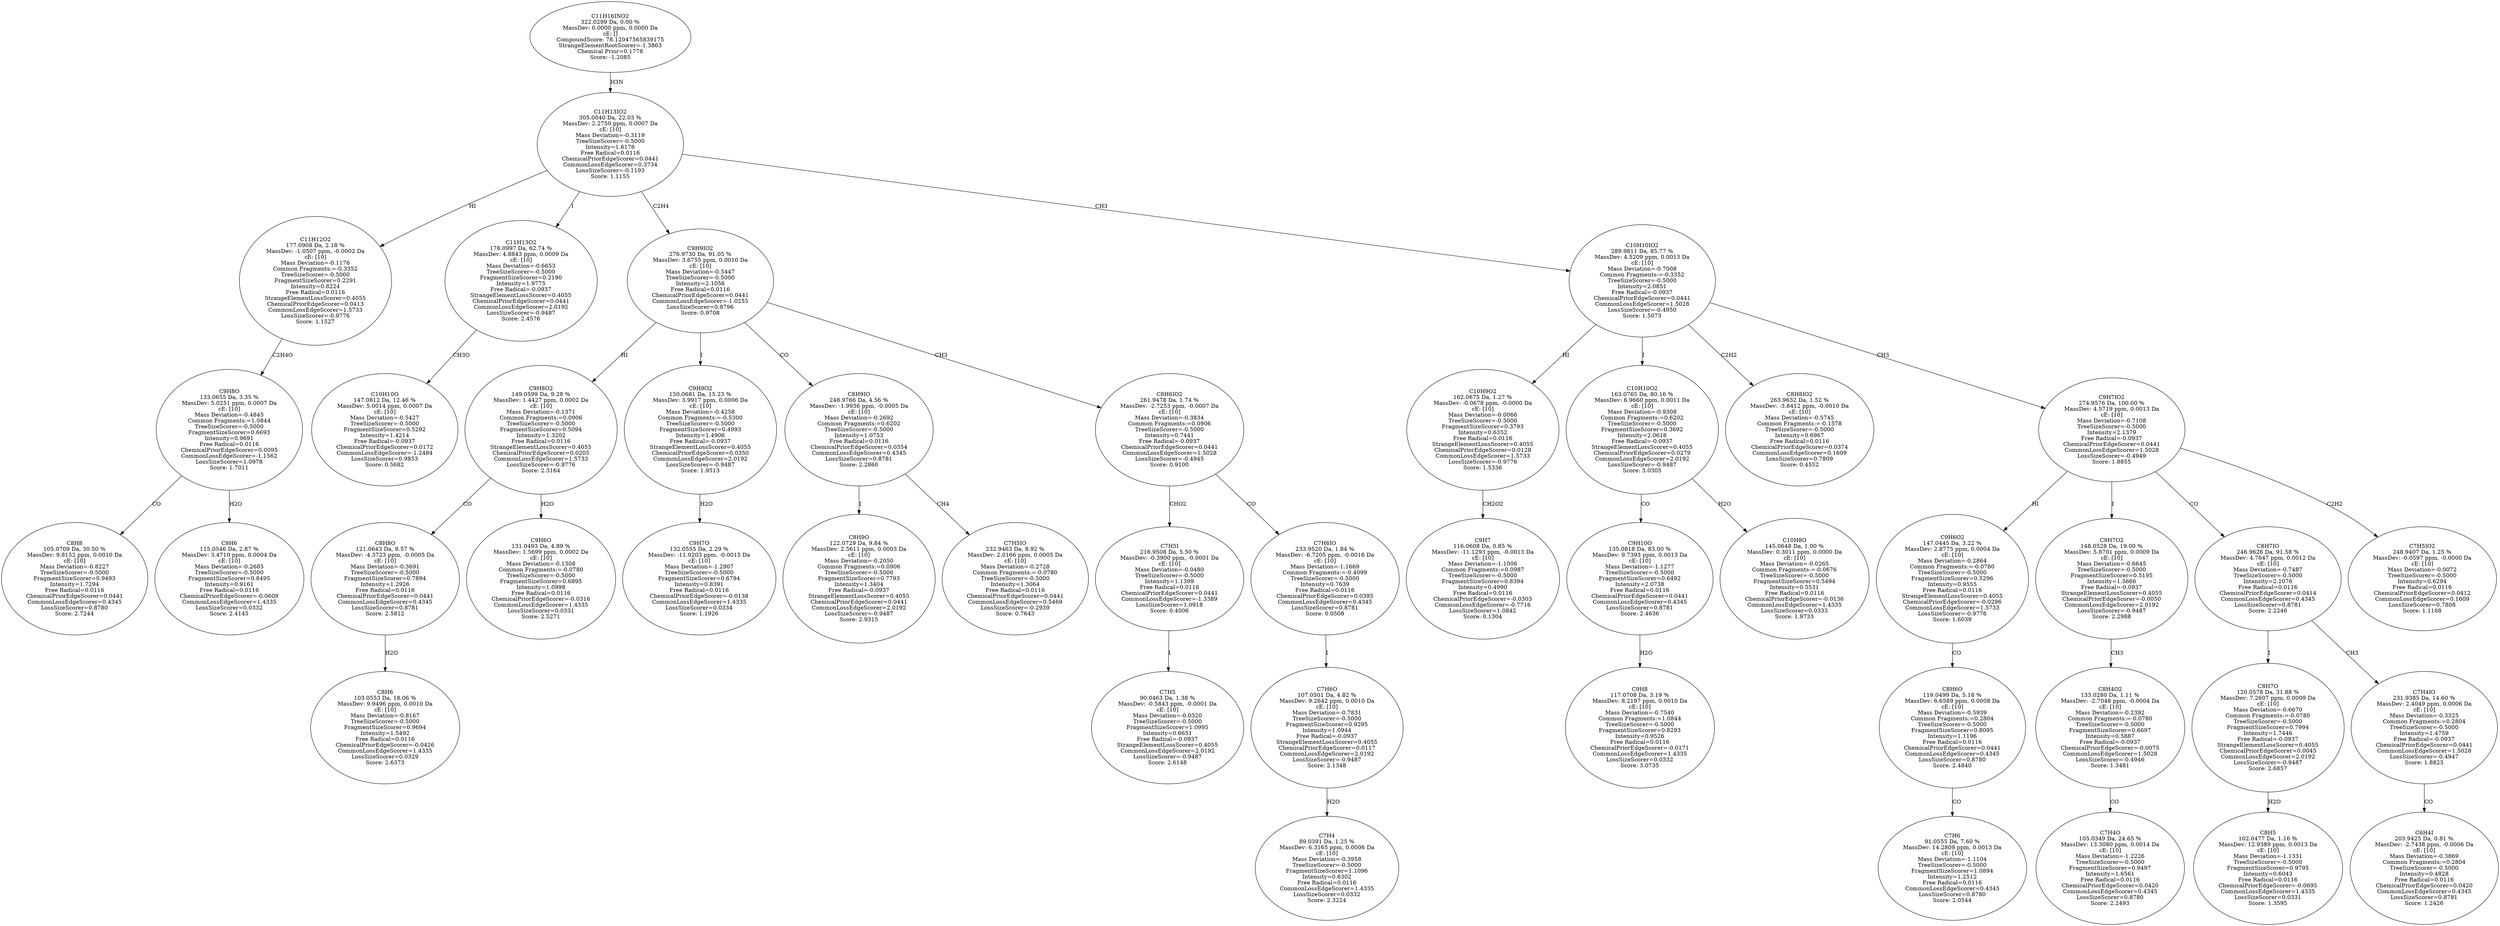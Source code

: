 strict digraph {
v1 [label="C8H8\n105.0709 Da, 30.50 %\nMassDev: 9.8152 ppm, 0.0010 Da\ncE: [10]\nMass Deviation=-0.8227\nTreeSizeScorer=-0.5000\nFragmentSizeScorer=0.9493\nIntensity=1.7294\nFree Radical=0.0116\nChemicalPriorEdgeScorer=0.0441\nCommonLossEdgeScorer=0.4345\nLossSizeScorer=0.8780\nScore: 2.7244"];
v2 [label="C9H6\n115.0546 Da, 2.87 %\nMassDev: 3.4710 ppm, 0.0004 Da\ncE: [10]\nMass Deviation=-0.2685\nTreeSizeScorer=-0.5000\nFragmentSizeScorer=0.8495\nIntensity=0.9161\nFree Radical=0.0116\nChemicalPriorEdgeScorer=-0.0609\nCommonLossEdgeScorer=1.4335\nLossSizeScorer=0.0332\nScore: 2.4145"];
v3 [label="C9H8O\n133.0655 Da, 3.35 %\nMassDev: 5.0251 ppm, 0.0007 Da\ncE: [10]\nMass Deviation=-0.4845\nCommon Fragments:=1.0844\nTreeSizeScorer=-0.5000\nFragmentSizeScorer=0.6693\nIntensity=0.9691\nFree Radical=0.0116\nChemicalPriorEdgeScorer=0.0095\nCommonLossEdgeScorer=-1.1562\nLossSizeScorer=1.0978\nScore: 1.7011"];
v4 [label="C11H12O2\n177.0908 Da, 2.18 %\nMassDev: -1.0507 ppm, -0.0002 Da\ncE: [10]\nMass Deviation=-0.1176\nCommon Fragments:=-0.3352\nTreeSizeScorer=-0.5000\nFragmentSizeScorer=0.2291\nIntensity=0.8224\nFree Radical=0.0116\nStrangeElementLossScorer=0.4055\nChemicalPriorEdgeScorer=0.0413\nCommonLossEdgeScorer=1.5733\nLossSizeScorer=-0.9776\nScore: 1.1527"];
v5 [label="C10H10O\n147.0812 Da, 12.46 %\nMassDev: 5.0014 ppm, 0.0007 Da\ncE: [10]\nMass Deviation=-0.5427\nTreeSizeScorer=-0.5000\nFragmentSizeScorer=0.5292\nIntensity=1.4214\nFree Radical=-0.0937\nChemicalPriorEdgeScorer=0.0172\nCommonLossEdgeScorer=-1.2484\nLossSizeScorer=0.9853\nScore: 0.5682"];
v6 [label="C11H13O2\n178.0997 Da, 62.74 %\nMassDev: 4.8843 ppm, 0.0009 Da\ncE: [10]\nMass Deviation=-0.6653\nTreeSizeScorer=-0.5000\nFragmentSizeScorer=0.2190\nIntensity=1.9775\nFree Radical=-0.0937\nStrangeElementLossScorer=0.4055\nChemicalPriorEdgeScorer=0.0441\nCommonLossEdgeScorer=2.0192\nLossSizeScorer=-0.9487\nScore: 2.4576"];
v7 [label="C8H6\n103.0553 Da, 18.06 %\nMassDev: 9.9496 ppm, 0.0010 Da\ncE: [10]\nMass Deviation=-0.8167\nTreeSizeScorer=-0.5000\nFragmentSizeScorer=0.9694\nIntensity=1.5492\nFree Radical=0.0116\nChemicalPriorEdgeScorer=-0.0426\nCommonLossEdgeScorer=1.4335\nLossSizeScorer=0.0329\nScore: 2.6373"];
v8 [label="C8H8O\n121.0643 Da, 8.57 %\nMassDev: -4.3723 ppm, -0.0005 Da\ncE: [10]\nMass Deviation=-0.3691\nTreeSizeScorer=-0.5000\nFragmentSizeScorer=0.7894\nIntensity=1.2926\nFree Radical=0.0116\nChemicalPriorEdgeScorer=0.0441\nCommonLossEdgeScorer=0.4345\nLossSizeScorer=0.8781\nScore: 2.5812"];
v9 [label="C9H6O\n131.0493 Da, 4.89 %\nMassDev: 1.5699 ppm, 0.0002 Da\ncE: [10]\nMass Deviation=-0.1308\nCommon Fragments:=-0.0780\nTreeSizeScorer=-0.5000\nFragmentSizeScorer=0.6895\nIntensity=1.0998\nFree Radical=0.0116\nChemicalPriorEdgeScorer=-0.0316\nCommonLossEdgeScorer=1.4335\nLossSizeScorer=0.0331\nScore: 2.5271"];
v10 [label="C9H8O2\n149.0599 Da, 9.28 %\nMassDev: 1.4427 ppm, 0.0002 Da\ncE: [10]\nMass Deviation=-0.1371\nCommon Fragments:=0.0906\nTreeSizeScorer=-0.5000\nFragmentSizeScorer=0.5094\nIntensity=1.3202\nFree Radical=0.0116\nStrangeElementLossScorer=0.4055\nChemicalPriorEdgeScorer=0.0205\nCommonLossEdgeScorer=1.5733\nLossSizeScorer=-0.9776\nScore: 2.3164"];
v11 [label="C9H7O\n132.0555 Da, 2.29 %\nMassDev: -11.0203 ppm, -0.0015 Da\ncE: [10]\nMass Deviation=-1.2907\nTreeSizeScorer=-0.5000\nFragmentSizeScorer=0.6794\nIntensity=0.8391\nFree Radical=0.0116\nChemicalPriorEdgeScorer=-0.0138\nCommonLossEdgeScorer=1.4335\nLossSizeScorer=0.0334\nScore: 1.1926"];
v12 [label="C9H9O2\n150.0681 Da, 15.23 %\nMassDev: 3.9917 ppm, 0.0006 Da\ncE: [10]\nMass Deviation=-0.4258\nCommon Fragments:=-0.5300\nTreeSizeScorer=-0.5000\nFragmentSizeScorer=0.4993\nIntensity=1.4906\nFree Radical=-0.0937\nStrangeElementLossScorer=0.4055\nChemicalPriorEdgeScorer=0.0350\nCommonLossEdgeScorer=2.0192\nLossSizeScorer=-0.9487\nScore: 1.9513"];
v13 [label="C8H9O\n122.0729 Da, 9.84 %\nMassDev: 2.5611 ppm, 0.0003 Da\ncE: [10]\nMass Deviation=-0.2050\nCommon Fragments:=0.0906\nTreeSizeScorer=-0.5000\nFragmentSizeScorer=0.7793\nIntensity=1.3404\nFree Radical=-0.0937\nStrangeElementLossScorer=0.4055\nChemicalPriorEdgeScorer=0.0441\nCommonLossEdgeScorer=2.0192\nLossSizeScorer=-0.9487\nScore: 2.9315"];
v14 [label="C7H5IO\n232.9463 Da, 8.92 %\nMassDev: 2.0166 ppm, 0.0005 Da\ncE: [10]\nMass Deviation=-0.2728\nCommon Fragments:=-0.0780\nTreeSizeScorer=-0.5000\nIntensity=1.3064\nFree Radical=0.0116\nChemicalPriorEdgeScorer=0.0441\nCommonLossEdgeScorer=0.5469\nLossSizeScorer=-0.2939\nScore: 0.7643"];
v15 [label="C8H9IO\n248.9766 Da, 4.56 %\nMassDev: -1.9936 ppm, -0.0005 Da\ncE: [10]\nMass Deviation=-0.2692\nCommon Fragments:=0.6202\nTreeSizeScorer=-0.5000\nIntensity=1.0753\nFree Radical=0.0116\nChemicalPriorEdgeScorer=0.0354\nCommonLossEdgeScorer=0.4345\nLossSizeScorer=0.8781\nScore: 2.2860"];
v16 [label="C7H5\n90.0463 Da, 1.38 %\nMassDev: -0.5843 ppm, -0.0001 Da\ncE: [10]\nMass Deviation=-0.0320\nTreeSizeScorer=-0.5000\nFragmentSizeScorer=1.0995\nIntensity=0.6651\nFree Radical=-0.0937\nStrangeElementLossScorer=0.4055\nCommonLossEdgeScorer=2.0192\nLossSizeScorer=-0.9487\nScore: 2.6148"];
v17 [label="C7H5I\n216.9508 Da, 5.50 %\nMassDev: -0.3900 ppm, -0.0001 Da\ncE: [10]\nMass Deviation=-0.0480\nTreeSizeScorer=-0.5000\nIntensity=1.1399\nFree Radical=0.0116\nChemicalPriorEdgeScorer=0.0441\nCommonLossEdgeScorer=-1.3389\nLossSizeScorer=1.0918\nScore: 0.4006"];
v18 [label="C7H4\n89.0391 Da, 1.25 %\nMassDev: 6.3165 ppm, 0.0006 Da\ncE: [10]\nMass Deviation=-0.3958\nTreeSizeScorer=-0.5000\nFragmentSizeScorer=1.1096\nIntensity=0.6302\nFree Radical=0.0116\nCommonLossEdgeScorer=1.4335\nLossSizeScorer=0.0332\nScore: 2.3224"];
v19 [label="C7H6O\n107.0501 Da, 4.82 %\nMassDev: 9.2642 ppm, 0.0010 Da\ncE: [10]\nMass Deviation=-0.7831\nTreeSizeScorer=-0.5000\nFragmentSizeScorer=0.9295\nIntensity=1.0944\nFree Radical=-0.0937\nStrangeElementLossScorer=0.4055\nChemicalPriorEdgeScorer=0.0117\nCommonLossEdgeScorer=2.0192\nLossSizeScorer=-0.9487\nScore: 2.1348"];
v20 [label="C7H6IO\n233.9520 Da, 1.84 %\nMassDev: -6.7205 ppm, -0.0016 Da\ncE: [10]\nMass Deviation=-1.1669\nCommon Fragments:=-0.4099\nTreeSizeScorer=-0.5000\nIntensity=0.7639\nFree Radical=0.0116\nChemicalPriorEdgeScorer=0.0395\nCommonLossEdgeScorer=0.4345\nLossSizeScorer=0.8781\nScore: 0.0508"];
v21 [label="C8H6IO2\n261.9478 Da, 1.74 %\nMassDev: -2.7253 ppm, -0.0007 Da\ncE: [10]\nMass Deviation=-0.3834\nCommon Fragments:=0.0906\nTreeSizeScorer=-0.5000\nIntensity=0.7441\nFree Radical=-0.0937\nChemicalPriorEdgeScorer=0.0441\nCommonLossEdgeScorer=1.5028\nLossSizeScorer=-0.4945\nScore: 0.9100"];
v22 [label="C9H9IO2\n276.9730 Da, 91.05 %\nMassDev: 3.6755 ppm, 0.0010 Da\ncE: [10]\nMass Deviation=-0.5447\nTreeSizeScorer=-0.5000\nIntensity=2.1056\nFree Radical=0.0116\nChemicalPriorEdgeScorer=0.0441\nCommonLossEdgeScorer=-1.0255\nLossSizeScorer=0.8796\nScore: 0.9708"];
v23 [label="C9H7\n116.0608 Da, 0.85 %\nMassDev: -11.1293 ppm, -0.0013 Da\ncE: [10]\nMass Deviation=-1.1006\nCommon Fragments:=0.0987\nTreeSizeScorer=-0.5000\nFragmentSizeScorer=0.8394\nIntensity=0.4990\nFree Radical=0.0116\nChemicalPriorEdgeScorer=-0.0303\nCommonLossEdgeScorer=-0.7716\nLossSizeScorer=1.0842\nScore: 0.1304"];
v24 [label="C10H9O2\n162.0675 Da, 1.27 %\nMassDev: -0.0678 ppm, -0.0000 Da\ncE: [10]\nMass Deviation=-0.0066\nTreeSizeScorer=-0.5000\nFragmentSizeScorer=0.3793\nIntensity=0.6352\nFree Radical=0.0116\nStrangeElementLossScorer=0.4055\nChemicalPriorEdgeScorer=0.0128\nCommonLossEdgeScorer=1.5733\nLossSizeScorer=-0.9776\nScore: 1.5336"];
v25 [label="C9H8\n117.0708 Da, 3.19 %\nMassDev: 8.2197 ppm, 0.0010 Da\ncE: [10]\nMass Deviation=-0.7540\nCommon Fragments:=1.0844\nTreeSizeScorer=-0.5000\nFragmentSizeScorer=0.8293\nIntensity=0.9526\nFree Radical=0.0116\nChemicalPriorEdgeScorer=-0.0171\nCommonLossEdgeScorer=1.4335\nLossSizeScorer=0.0332\nScore: 3.0735"];
v26 [label="C9H10O\n135.0818 Da, 83.00 %\nMassDev: 9.7393 ppm, 0.0013 Da\ncE: [10]\nMass Deviation=-1.1277\nTreeSizeScorer=-0.5000\nFragmentSizeScorer=0.6492\nIntensity=2.0738\nFree Radical=0.0116\nChemicalPriorEdgeScorer=0.0441\nCommonLossEdgeScorer=0.4345\nLossSizeScorer=0.8781\nScore: 2.4636"];
v27 [label="C10H8O\n145.0648 Da, 1.00 %\nMassDev: 0.3011 ppm, 0.0000 Da\ncE: [10]\nMass Deviation=-0.0265\nCommon Fragments:=-0.0676\nTreeSizeScorer=-0.5000\nFragmentSizeScorer=0.5494\nIntensity=0.5531\nFree Radical=0.0116\nChemicalPriorEdgeScorer=-0.0136\nCommonLossEdgeScorer=1.4335\nLossSizeScorer=0.0333\nScore: 1.9733"];
v28 [label="C10H10O2\n163.0765 Da, 80.16 %\nMassDev: 6.9660 ppm, 0.0011 Da\ncE: [10]\nMass Deviation=-0.9308\nCommon Fragments:=0.6202\nTreeSizeScorer=-0.5000\nFragmentSizeScorer=0.3692\nIntensity=2.0618\nFree Radical=-0.0937\nStrangeElementLossScorer=0.4055\nChemicalPriorEdgeScorer=0.0279\nCommonLossEdgeScorer=2.0192\nLossSizeScorer=-0.9487\nScore: 3.0305"];
v29 [label="C8H8IO2\n263.9632 Da, 1.52 %\nMassDev: -3.8412 ppm, -0.0010 Da\ncE: [10]\nMass Deviation=-0.5745\nCommon Fragments:=-0.1578\nTreeSizeScorer=-0.5000\nIntensity=0.6967\nFree Radical=0.0116\nChemicalPriorEdgeScorer=0.0374\nCommonLossEdgeScorer=0.1609\nLossSizeScorer=0.7809\nScore: 0.4552"];
v30 [label="C7H6\n91.0555 Da, 7.60 %\nMassDev: 14.2809 ppm, 0.0013 Da\ncE: [10]\nMass Deviation=-1.1104\nTreeSizeScorer=-0.5000\nFragmentSizeScorer=1.0894\nIntensity=1.2512\nFree Radical=0.0116\nCommonLossEdgeScorer=0.4345\nLossSizeScorer=0.8780\nScore: 2.0544"];
v31 [label="C8H6O\n119.0499 Da, 5.18 %\nMassDev: 6.6589 ppm, 0.0008 Da\ncE: [10]\nMass Deviation=-0.5939\nCommon Fragments:=0.2804\nTreeSizeScorer=-0.5000\nFragmentSizeScorer=0.8095\nIntensity=1.1196\nFree Radical=0.0116\nChemicalPriorEdgeScorer=0.0441\nCommonLossEdgeScorer=0.4345\nLossSizeScorer=0.8780\nScore: 2.4840"];
v32 [label="C9H6O2\n147.0445 Da, 3.22 %\nMassDev: 2.8775 ppm, 0.0004 Da\ncE: [10]\nMass Deviation=-0.2864\nCommon Fragments:=-0.0780\nTreeSizeScorer=-0.5000\nFragmentSizeScorer=0.5296\nIntensity=0.9555\nFree Radical=0.0116\nStrangeElementLossScorer=0.4055\nChemicalPriorEdgeScorer=-0.0296\nCommonLossEdgeScorer=1.5733\nLossSizeScorer=-0.9776\nScore: 1.6039"];
v33 [label="C7H4O\n105.0349 Da, 24.65 %\nMassDev: 13.3080 ppm, 0.0014 Da\ncE: [10]\nMass Deviation=-1.2226\nTreeSizeScorer=-0.5000\nFragmentSizeScorer=0.9497\nIntensity=1.6561\nFree Radical=0.0116\nChemicalPriorEdgeScorer=0.0420\nCommonLossEdgeScorer=0.4345\nLossSizeScorer=0.8780\nScore: 2.2493"];
v34 [label="C8H4O2\n133.0280 Da, 1.11 %\nMassDev: -2.7048 ppm, -0.0004 Da\ncE: [10]\nMass Deviation=-0.2392\nCommon Fragments:=-0.0780\nTreeSizeScorer=-0.5000\nFragmentSizeScorer=0.6697\nIntensity=0.5887\nFree Radical=-0.0937\nChemicalPriorEdgeScorer=-0.0075\nCommonLossEdgeScorer=1.5028\nLossSizeScorer=-0.4946\nScore: 1.3481"];
v35 [label="C9H7O2\n148.0528 Da, 19.00 %\nMassDev: 5.8701 ppm, 0.0009 Da\ncE: [10]\nMass Deviation=-0.6645\nTreeSizeScorer=-0.5000\nFragmentSizeScorer=0.5195\nIntensity=1.5666\nFree Radical=-0.0937\nStrangeElementLossScorer=0.4055\nChemicalPriorEdgeScorer=-0.0050\nCommonLossEdgeScorer=2.0192\nLossSizeScorer=-0.9487\nScore: 2.2988"];
v36 [label="C8H5\n102.0477 Da, 1.16 %\nMassDev: 12.9389 ppm, 0.0013 Da\ncE: [10]\nMass Deviation=-1.1331\nTreeSizeScorer=-0.5000\nFragmentSizeScorer=0.9795\nIntensity=0.6043\nFree Radical=0.0116\nChemicalPriorEdgeScorer=-0.0695\nCommonLossEdgeScorer=1.4335\nLossSizeScorer=0.0331\nScore: 1.3595"];
v37 [label="C8H7O\n120.0578 Da, 31.88 %\nMassDev: 7.2607 ppm, 0.0009 Da\ncE: [10]\nMass Deviation=-0.6670\nCommon Fragments:=-0.0780\nTreeSizeScorer=-0.5000\nFragmentSizeScorer=0.7994\nIntensity=1.7446\nFree Radical=-0.0937\nStrangeElementLossScorer=0.4055\nChemicalPriorEdgeScorer=0.0045\nCommonLossEdgeScorer=2.0192\nLossSizeScorer=-0.9487\nScore: 2.6857"];
v38 [label="C6H4I\n203.9425 Da, 0.81 %\nMassDev: -2.7438 ppm, -0.0006 Da\ncE: [10]\nMass Deviation=-0.3869\nCommon Fragments:=0.2804\nTreeSizeScorer=-0.5000\nIntensity=0.4828\nFree Radical=0.0116\nChemicalPriorEdgeScorer=0.0420\nCommonLossEdgeScorer=0.4345\nLossSizeScorer=0.8781\nScore: 1.2426"];
v39 [label="C7H4IO\n231.9385 Da, 14.60 %\nMassDev: 2.4049 ppm, 0.0006 Da\ncE: [10]\nMass Deviation=-0.3325\nCommon Fragments:=0.2804\nTreeSizeScorer=-0.5000\nIntensity=1.4759\nFree Radical=-0.0937\nChemicalPriorEdgeScorer=0.0441\nCommonLossEdgeScorer=1.5028\nLossSizeScorer=-0.4947\nScore: 1.8823"];
v40 [label="C8H7IO\n246.9626 Da, 91.58 %\nMassDev: 4.7647 ppm, 0.0012 Da\ncE: [10]\nMass Deviation=-0.7487\nTreeSizeScorer=-0.5000\nIntensity=2.1076\nFree Radical=0.0116\nChemicalPriorEdgeScorer=0.0414\nCommonLossEdgeScorer=0.4345\nLossSizeScorer=0.8781\nScore: 2.2246"];
v41 [label="C7H5IO2\n248.9407 Da, 1.25 %\nMassDev: -0.0597 ppm, -0.0000 Da\ncE: [10]\nMass Deviation=-0.0072\nTreeSizeScorer=-0.5000\nIntensity=0.6294\nFree Radical=0.0116\nChemicalPriorEdgeScorer=0.0412\nCommonLossEdgeScorer=0.1609\nLossSizeScorer=0.7808\nScore: 1.1168"];
v42 [label="C9H7IO2\n274.9576 Da, 100.00 %\nMassDev: 4.5719 ppm, 0.0013 Da\ncE: [10]\nMass Deviation=-0.7108\nTreeSizeScorer=-0.5000\nIntensity=2.1379\nFree Radical=-0.0937\nChemicalPriorEdgeScorer=0.0441\nCommonLossEdgeScorer=1.5028\nLossSizeScorer=-0.4949\nScore: 1.8855"];
v43 [label="C10H10IO2\n289.9811 Da, 85.77 %\nMassDev: 4.5209 ppm, 0.0013 Da\ncE: [10]\nMass Deviation=-0.7008\nCommon Fragments:=-0.3352\nTreeSizeScorer=-0.5000\nIntensity=2.0851\nFree Radical=-0.0937\nChemicalPriorEdgeScorer=0.0441\nCommonLossEdgeScorer=1.5028\nLossSizeScorer=-0.4950\nScore: 1.5073"];
v44 [label="C11H13IO2\n305.0040 Da, 22.03 %\nMassDev: 2.2750 ppm, 0.0007 Da\ncE: [10]\nMass Deviation=-0.3119\nTreeSizeScorer=-0.5000\nIntensity=1.6176\nFree Radical=0.0116\nChemicalPriorEdgeScorer=0.0441\nCommonLossEdgeScorer=0.3734\nLossSizeScorer=-0.1193\nScore: 1.1155"];
v45 [label="C11H16INO2\n322.0299 Da, 0.00 %\nMassDev: 0.0000 ppm, 0.0000 Da\ncE: []\nCompoundScore: 78.12047565839175\nStrangeElementRootScorer=-1.3863\nChemical Prior=0.1778\nScore: -1.2085"];
v3 -> v1 [label="CO"];
v3 -> v2 [label="H2O"];
v4 -> v3 [label="C2H4O"];
v44 -> v4 [label="HI"];
v6 -> v5 [label="CH3O"];
v44 -> v6 [label="I"];
v8 -> v7 [label="H2O"];
v10 -> v8 [label="CO"];
v10 -> v9 [label="H2O"];
v22 -> v10 [label="HI"];
v12 -> v11 [label="H2O"];
v22 -> v12 [label="I"];
v15 -> v13 [label="I"];
v15 -> v14 [label="CH4"];
v22 -> v15 [label="CO"];
v17 -> v16 [label="I"];
v21 -> v17 [label="CHO2"];
v19 -> v18 [label="H2O"];
v20 -> v19 [label="I"];
v21 -> v20 [label="CO"];
v22 -> v21 [label="CH3"];
v44 -> v22 [label="C2H4"];
v24 -> v23 [label="CH2O2"];
v43 -> v24 [label="HI"];
v26 -> v25 [label="H2O"];
v28 -> v26 [label="CO"];
v28 -> v27 [label="H2O"];
v43 -> v28 [label="I"];
v43 -> v29 [label="C2H2"];
v31 -> v30 [label="CO"];
v32 -> v31 [label="CO"];
v42 -> v32 [label="HI"];
v34 -> v33 [label="CO"];
v35 -> v34 [label="CH3"];
v42 -> v35 [label="I"];
v37 -> v36 [label="H2O"];
v40 -> v37 [label="I"];
v39 -> v38 [label="CO"];
v40 -> v39 [label="CH3"];
v42 -> v40 [label="CO"];
v42 -> v41 [label="C2H2"];
v43 -> v42 [label="CH3"];
v44 -> v43 [label="CH3"];
v45 -> v44 [label="H3N"];
}